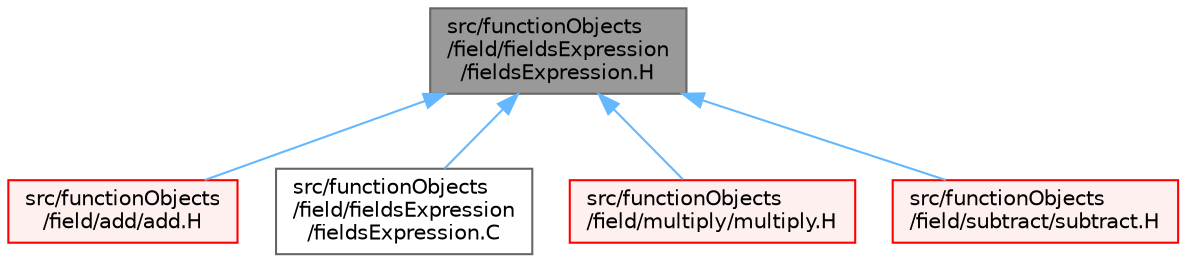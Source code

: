 digraph "src/functionObjects/field/fieldsExpression/fieldsExpression.H"
{
 // LATEX_PDF_SIZE
  bgcolor="transparent";
  edge [fontname=Helvetica,fontsize=10,labelfontname=Helvetica,labelfontsize=10];
  node [fontname=Helvetica,fontsize=10,shape=box,height=0.2,width=0.4];
  Node1 [id="Node000001",label="src/functionObjects\l/field/fieldsExpression\l/fieldsExpression.H",height=0.2,width=0.4,color="gray40", fillcolor="grey60", style="filled", fontcolor="black",tooltip=" "];
  Node1 -> Node2 [id="edge1_Node000001_Node000002",dir="back",color="steelblue1",style="solid",tooltip=" "];
  Node2 [id="Node000002",label="src/functionObjects\l/field/add/add.H",height=0.2,width=0.4,color="red", fillcolor="#FFF0F0", style="filled",URL="$add_8H.html",tooltip=" "];
  Node1 -> Node4 [id="edge2_Node000001_Node000004",dir="back",color="steelblue1",style="solid",tooltip=" "];
  Node4 [id="Node000004",label="src/functionObjects\l/field/fieldsExpression\l/fieldsExpression.C",height=0.2,width=0.4,color="grey40", fillcolor="white", style="filled",URL="$fieldsExpression_8C.html",tooltip=" "];
  Node1 -> Node5 [id="edge3_Node000001_Node000005",dir="back",color="steelblue1",style="solid",tooltip=" "];
  Node5 [id="Node000005",label="src/functionObjects\l/field/multiply/multiply.H",height=0.2,width=0.4,color="red", fillcolor="#FFF0F0", style="filled",URL="$multiply_8H.html",tooltip=" "];
  Node1 -> Node7 [id="edge4_Node000001_Node000007",dir="back",color="steelblue1",style="solid",tooltip=" "];
  Node7 [id="Node000007",label="src/functionObjects\l/field/subtract/subtract.H",height=0.2,width=0.4,color="red", fillcolor="#FFF0F0", style="filled",URL="$subtract_8H.html",tooltip=" "];
}

